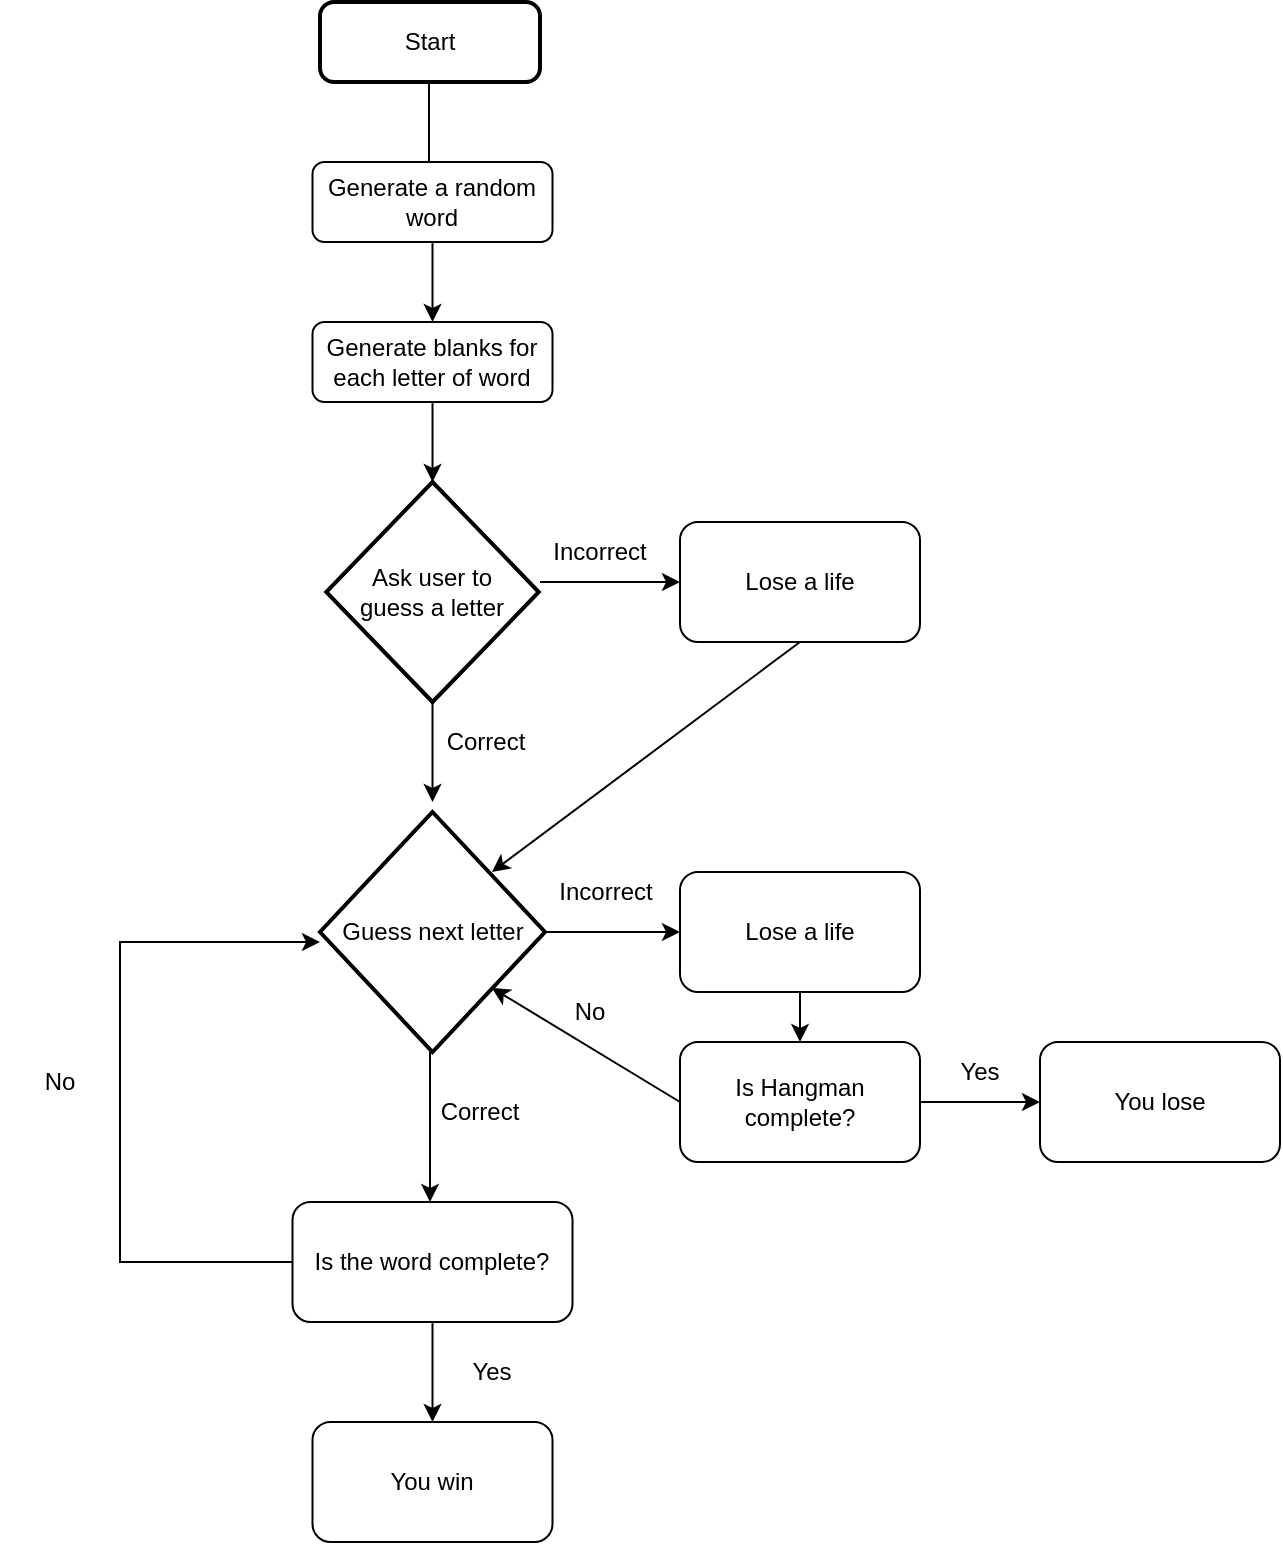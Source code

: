 <mxfile version="20.0.4" type="github">
  <diagram name="Page-1" id="74e2e168-ea6b-b213-b513-2b3c1d86103e">
    <mxGraphModel dx="1085" dy="623" grid="1" gridSize="10" guides="1" tooltips="1" connect="1" arrows="1" fold="1" page="1" pageScale="1" pageWidth="1100" pageHeight="850" background="none" math="0" shadow="0">
      <root>
        <mxCell id="0" />
        <mxCell id="1" parent="0" />
        <mxCell id="DSJDT47khyLrC-sAC1qn-1" value="Start" style="rounded=1;whiteSpace=wrap;html=1;absoluteArcSize=1;arcSize=14;strokeWidth=2;" vertex="1" parent="1">
          <mxGeometry x="420" y="40" width="110" height="40" as="geometry" />
        </mxCell>
        <mxCell id="DSJDT47khyLrC-sAC1qn-2" value="" style="endArrow=classic;html=1;rounded=0;" edge="1" parent="1">
          <mxGeometry width="50" height="50" relative="1" as="geometry">
            <mxPoint x="474.5" y="80" as="sourcePoint" />
            <mxPoint x="474.5" y="140" as="targetPoint" />
          </mxGeometry>
        </mxCell>
        <mxCell id="DSJDT47khyLrC-sAC1qn-53" style="edgeStyle=orthogonalEdgeStyle;rounded=0;orthogonalLoop=1;jettySize=auto;html=1;" edge="1" parent="1" source="DSJDT47khyLrC-sAC1qn-3">
          <mxGeometry relative="1" as="geometry">
            <mxPoint x="476.255" y="440" as="targetPoint" />
          </mxGeometry>
        </mxCell>
        <mxCell id="DSJDT47khyLrC-sAC1qn-3" value="Ask user to &lt;br&gt;guess a letter" style="strokeWidth=2;html=1;shape=mxgraph.flowchart.decision;whiteSpace=wrap;" vertex="1" parent="1">
          <mxGeometry x="423.13" y="280" width="106.25" height="110" as="geometry" />
        </mxCell>
        <mxCell id="DSJDT47khyLrC-sAC1qn-6" value="" style="endArrow=classic;html=1;rounded=0;" edge="1" parent="1">
          <mxGeometry width="50" height="50" relative="1" as="geometry">
            <mxPoint x="530" y="330" as="sourcePoint" />
            <mxPoint x="600" y="330" as="targetPoint" />
          </mxGeometry>
        </mxCell>
        <mxCell id="DSJDT47khyLrC-sAC1qn-8" value="Correct" style="text;html=1;strokeColor=none;fillColor=none;align=center;verticalAlign=middle;whiteSpace=wrap;rounded=0;" vertex="1" parent="1">
          <mxGeometry x="472.5" y="395" width="60" height="30" as="geometry" />
        </mxCell>
        <mxCell id="DSJDT47khyLrC-sAC1qn-9" value="Incorrect" style="text;html=1;strokeColor=none;fillColor=none;align=center;verticalAlign=middle;whiteSpace=wrap;rounded=0;" vertex="1" parent="1">
          <mxGeometry x="530" y="300" width="60" height="30" as="geometry" />
        </mxCell>
        <mxCell id="DSJDT47khyLrC-sAC1qn-10" value="Lose a life" style="rounded=1;whiteSpace=wrap;html=1;" vertex="1" parent="1">
          <mxGeometry x="600" y="300" width="120" height="60" as="geometry" />
        </mxCell>
        <mxCell id="DSJDT47khyLrC-sAC1qn-20" style="edgeStyle=orthogonalEdgeStyle;rounded=0;orthogonalLoop=1;jettySize=auto;html=1;entryX=0;entryY=0.5;entryDx=0;entryDy=0;" edge="1" parent="1" source="DSJDT47khyLrC-sAC1qn-11" target="DSJDT47khyLrC-sAC1qn-13">
          <mxGeometry relative="1" as="geometry" />
        </mxCell>
        <mxCell id="DSJDT47khyLrC-sAC1qn-24" style="edgeStyle=orthogonalEdgeStyle;rounded=0;orthogonalLoop=1;jettySize=auto;html=1;" edge="1" parent="1" source="DSJDT47khyLrC-sAC1qn-11">
          <mxGeometry relative="1" as="geometry">
            <mxPoint x="475" y="640" as="targetPoint" />
            <Array as="points">
              <mxPoint x="475" y="580" />
              <mxPoint x="475" y="580" />
            </Array>
          </mxGeometry>
        </mxCell>
        <mxCell id="DSJDT47khyLrC-sAC1qn-11" value="Guess next letter" style="strokeWidth=2;html=1;shape=mxgraph.flowchart.decision;whiteSpace=wrap;" vertex="1" parent="1">
          <mxGeometry x="420" y="445" width="112.5" height="120" as="geometry" />
        </mxCell>
        <mxCell id="DSJDT47khyLrC-sAC1qn-38" style="edgeStyle=orthogonalEdgeStyle;rounded=0;orthogonalLoop=1;jettySize=auto;html=1;entryX=0.5;entryY=0;entryDx=0;entryDy=0;" edge="1" parent="1" source="DSJDT47khyLrC-sAC1qn-13" target="DSJDT47khyLrC-sAC1qn-37">
          <mxGeometry relative="1" as="geometry" />
        </mxCell>
        <mxCell id="DSJDT47khyLrC-sAC1qn-13" value="Lose a life" style="rounded=1;whiteSpace=wrap;html=1;" vertex="1" parent="1">
          <mxGeometry x="600" y="475" width="120" height="60" as="geometry" />
        </mxCell>
        <mxCell id="DSJDT47khyLrC-sAC1qn-15" value="Incorrect" style="text;html=1;strokeColor=none;fillColor=none;align=center;verticalAlign=middle;whiteSpace=wrap;rounded=0;" vertex="1" parent="1">
          <mxGeometry x="532.5" y="470" width="60" height="30" as="geometry" />
        </mxCell>
        <mxCell id="DSJDT47khyLrC-sAC1qn-30" style="edgeStyle=orthogonalEdgeStyle;rounded=0;orthogonalLoop=1;jettySize=auto;html=1;" edge="1" parent="1" source="DSJDT47khyLrC-sAC1qn-25" target="DSJDT47khyLrC-sAC1qn-11">
          <mxGeometry relative="1" as="geometry">
            <mxPoint x="360" y="520" as="targetPoint" />
            <Array as="points">
              <mxPoint x="320" y="670" />
              <mxPoint x="320" y="510" />
            </Array>
          </mxGeometry>
        </mxCell>
        <mxCell id="DSJDT47khyLrC-sAC1qn-33" style="edgeStyle=orthogonalEdgeStyle;rounded=0;orthogonalLoop=1;jettySize=auto;html=1;entryX=0.5;entryY=0;entryDx=0;entryDy=0;" edge="1" parent="1" source="DSJDT47khyLrC-sAC1qn-25" target="DSJDT47khyLrC-sAC1qn-27">
          <mxGeometry relative="1" as="geometry" />
        </mxCell>
        <mxCell id="DSJDT47khyLrC-sAC1qn-25" value="Is the word complete?" style="rounded=1;whiteSpace=wrap;html=1;" vertex="1" parent="1">
          <mxGeometry x="406.25" y="640" width="140" height="60" as="geometry" />
        </mxCell>
        <mxCell id="DSJDT47khyLrC-sAC1qn-27" value="You win" style="rounded=1;whiteSpace=wrap;html=1;" vertex="1" parent="1">
          <mxGeometry x="416.25" y="750" width="120" height="60" as="geometry" />
        </mxCell>
        <mxCell id="DSJDT47khyLrC-sAC1qn-29" value="Yes" style="text;html=1;strokeColor=none;fillColor=none;align=center;verticalAlign=middle;whiteSpace=wrap;rounded=0;" vertex="1" parent="1">
          <mxGeometry x="476.25" y="710" width="60" height="30" as="geometry" />
        </mxCell>
        <mxCell id="DSJDT47khyLrC-sAC1qn-32" value="No" style="text;html=1;strokeColor=none;fillColor=none;align=center;verticalAlign=middle;whiteSpace=wrap;rounded=0;" vertex="1" parent="1">
          <mxGeometry x="260" y="565" width="60" height="30" as="geometry" />
        </mxCell>
        <mxCell id="DSJDT47khyLrC-sAC1qn-39" style="edgeStyle=orthogonalEdgeStyle;rounded=0;orthogonalLoop=1;jettySize=auto;html=1;" edge="1" parent="1" source="DSJDT47khyLrC-sAC1qn-37" target="DSJDT47khyLrC-sAC1qn-40">
          <mxGeometry relative="1" as="geometry">
            <mxPoint x="770" y="590" as="targetPoint" />
          </mxGeometry>
        </mxCell>
        <mxCell id="DSJDT47khyLrC-sAC1qn-37" value="Is Hangman complete?" style="rounded=1;whiteSpace=wrap;html=1;" vertex="1" parent="1">
          <mxGeometry x="600" y="560" width="120" height="60" as="geometry" />
        </mxCell>
        <mxCell id="DSJDT47khyLrC-sAC1qn-40" value="You lose" style="rounded=1;whiteSpace=wrap;html=1;" vertex="1" parent="1">
          <mxGeometry x="780" y="560" width="120" height="60" as="geometry" />
        </mxCell>
        <mxCell id="DSJDT47khyLrC-sAC1qn-41" value="Yes" style="text;html=1;strokeColor=none;fillColor=none;align=center;verticalAlign=middle;whiteSpace=wrap;rounded=0;" vertex="1" parent="1">
          <mxGeometry x="720" y="560" width="60" height="30" as="geometry" />
        </mxCell>
        <mxCell id="DSJDT47khyLrC-sAC1qn-42" value="" style="endArrow=classic;html=1;rounded=0;exitX=0;exitY=0.5;exitDx=0;exitDy=0;entryX=0.764;entryY=0.733;entryDx=0;entryDy=0;entryPerimeter=0;" edge="1" parent="1" source="DSJDT47khyLrC-sAC1qn-37" target="DSJDT47khyLrC-sAC1qn-11">
          <mxGeometry width="50" height="50" relative="1" as="geometry">
            <mxPoint x="510" y="590" as="sourcePoint" />
            <mxPoint x="560" y="540" as="targetPoint" />
          </mxGeometry>
        </mxCell>
        <mxCell id="DSJDT47khyLrC-sAC1qn-44" value="No" style="text;html=1;strokeColor=none;fillColor=none;align=center;verticalAlign=middle;whiteSpace=wrap;rounded=0;" vertex="1" parent="1">
          <mxGeometry x="525" y="530" width="60" height="30" as="geometry" />
        </mxCell>
        <mxCell id="DSJDT47khyLrC-sAC1qn-45" value="" style="endArrow=classic;html=1;rounded=0;exitX=0.5;exitY=1;exitDx=0;exitDy=0;entryX=0.764;entryY=0.25;entryDx=0;entryDy=0;entryPerimeter=0;" edge="1" parent="1" source="DSJDT47khyLrC-sAC1qn-10" target="DSJDT47khyLrC-sAC1qn-11">
          <mxGeometry width="50" height="50" relative="1" as="geometry">
            <mxPoint x="585" y="450" as="sourcePoint" />
            <mxPoint x="635" y="400" as="targetPoint" />
          </mxGeometry>
        </mxCell>
        <mxCell id="DSJDT47khyLrC-sAC1qn-46" value="Correct" style="text;html=1;strokeColor=none;fillColor=none;align=center;verticalAlign=middle;whiteSpace=wrap;rounded=0;" vertex="1" parent="1">
          <mxGeometry x="470" y="580" width="60" height="30" as="geometry" />
        </mxCell>
        <mxCell id="DSJDT47khyLrC-sAC1qn-48" style="edgeStyle=orthogonalEdgeStyle;rounded=0;orthogonalLoop=1;jettySize=auto;html=1;" edge="1" parent="1" source="DSJDT47khyLrC-sAC1qn-47" target="DSJDT47khyLrC-sAC1qn-49">
          <mxGeometry relative="1" as="geometry">
            <mxPoint x="476.25" y="220" as="targetPoint" />
          </mxGeometry>
        </mxCell>
        <mxCell id="DSJDT47khyLrC-sAC1qn-47" value="Generate a random word" style="rounded=1;whiteSpace=wrap;html=1;" vertex="1" parent="1">
          <mxGeometry x="416.25" y="120" width="120" height="40" as="geometry" />
        </mxCell>
        <mxCell id="DSJDT47khyLrC-sAC1qn-51" style="edgeStyle=orthogonalEdgeStyle;rounded=0;orthogonalLoop=1;jettySize=auto;html=1;entryX=0.5;entryY=0;entryDx=0;entryDy=0;entryPerimeter=0;" edge="1" parent="1" source="DSJDT47khyLrC-sAC1qn-49" target="DSJDT47khyLrC-sAC1qn-3">
          <mxGeometry relative="1" as="geometry" />
        </mxCell>
        <mxCell id="DSJDT47khyLrC-sAC1qn-49" value="Generate blanks for each letter of word" style="rounded=1;whiteSpace=wrap;html=1;" vertex="1" parent="1">
          <mxGeometry x="416.25" y="200" width="120" height="40" as="geometry" />
        </mxCell>
      </root>
    </mxGraphModel>
  </diagram>
</mxfile>
